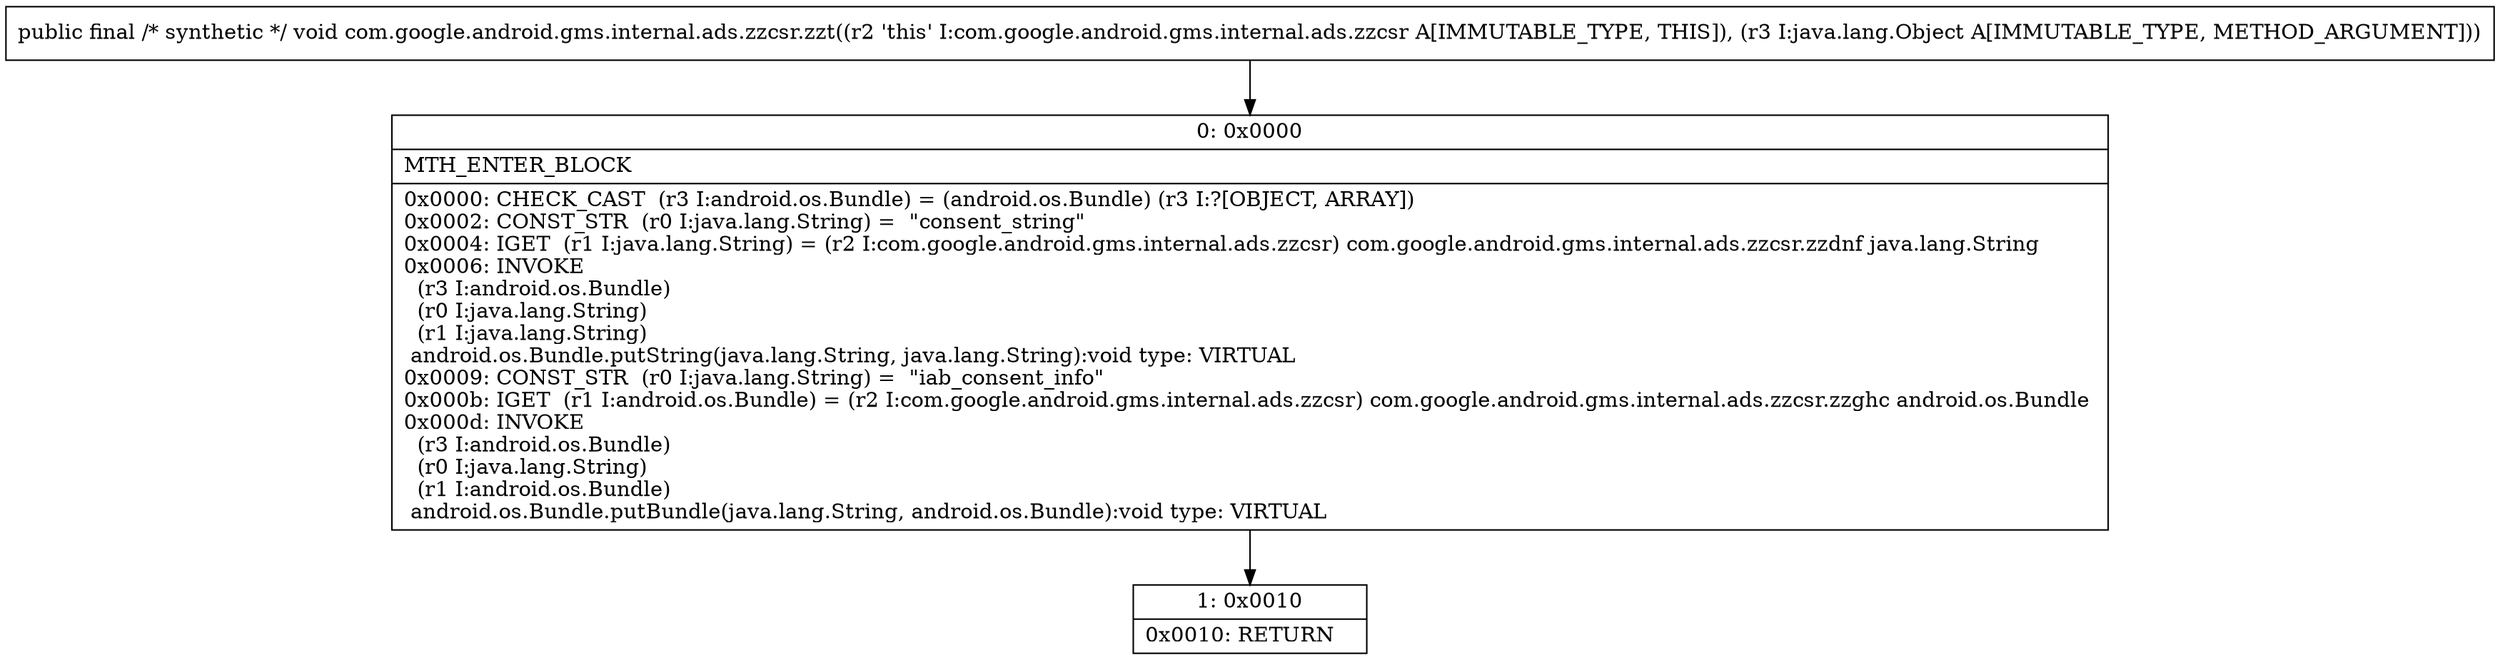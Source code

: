digraph "CFG forcom.google.android.gms.internal.ads.zzcsr.zzt(Ljava\/lang\/Object;)V" {
Node_0 [shape=record,label="{0\:\ 0x0000|MTH_ENTER_BLOCK\l|0x0000: CHECK_CAST  (r3 I:android.os.Bundle) = (android.os.Bundle) (r3 I:?[OBJECT, ARRAY]) \l0x0002: CONST_STR  (r0 I:java.lang.String) =  \"consent_string\" \l0x0004: IGET  (r1 I:java.lang.String) = (r2 I:com.google.android.gms.internal.ads.zzcsr) com.google.android.gms.internal.ads.zzcsr.zzdnf java.lang.String \l0x0006: INVOKE  \l  (r3 I:android.os.Bundle)\l  (r0 I:java.lang.String)\l  (r1 I:java.lang.String)\l android.os.Bundle.putString(java.lang.String, java.lang.String):void type: VIRTUAL \l0x0009: CONST_STR  (r0 I:java.lang.String) =  \"iab_consent_info\" \l0x000b: IGET  (r1 I:android.os.Bundle) = (r2 I:com.google.android.gms.internal.ads.zzcsr) com.google.android.gms.internal.ads.zzcsr.zzghc android.os.Bundle \l0x000d: INVOKE  \l  (r3 I:android.os.Bundle)\l  (r0 I:java.lang.String)\l  (r1 I:android.os.Bundle)\l android.os.Bundle.putBundle(java.lang.String, android.os.Bundle):void type: VIRTUAL \l}"];
Node_1 [shape=record,label="{1\:\ 0x0010|0x0010: RETURN   \l}"];
MethodNode[shape=record,label="{public final \/* synthetic *\/ void com.google.android.gms.internal.ads.zzcsr.zzt((r2 'this' I:com.google.android.gms.internal.ads.zzcsr A[IMMUTABLE_TYPE, THIS]), (r3 I:java.lang.Object A[IMMUTABLE_TYPE, METHOD_ARGUMENT])) }"];
MethodNode -> Node_0;
Node_0 -> Node_1;
}

